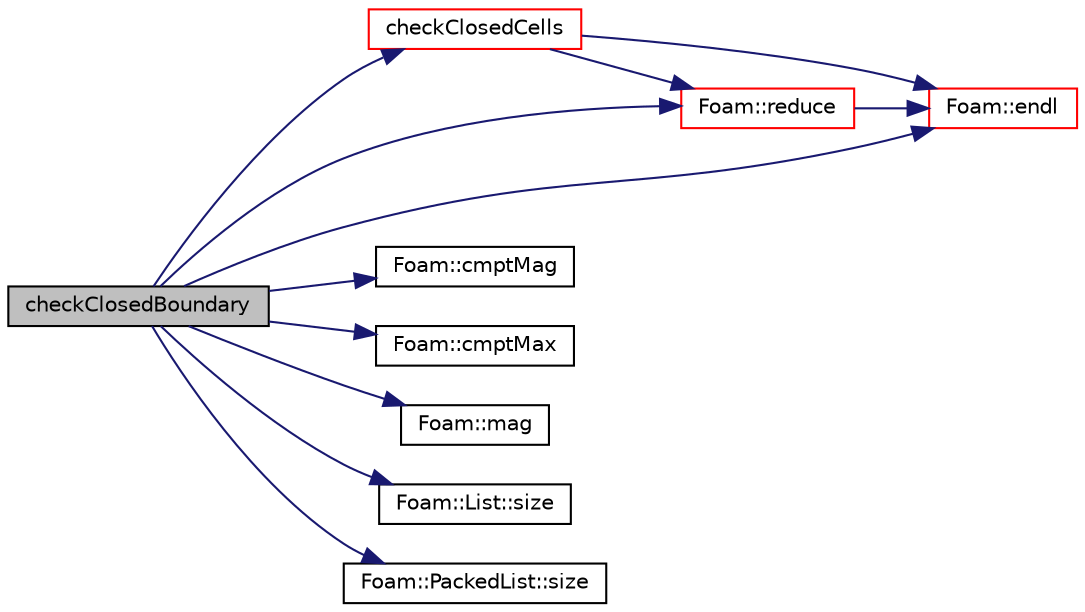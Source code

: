 digraph "checkClosedBoundary"
{
  bgcolor="transparent";
  edge [fontname="Helvetica",fontsize="10",labelfontname="Helvetica",labelfontsize="10"];
  node [fontname="Helvetica",fontsize="10",shape=record];
  rankdir="LR";
  Node9430 [label="checkClosedBoundary",height=0.2,width=0.4,color="black", fillcolor="grey75", style="filled", fontcolor="black"];
  Node9430 -> Node9431 [color="midnightblue",fontsize="10",style="solid",fontname="Helvetica"];
  Node9431 [label="checkClosedCells",height=0.2,width=0.4,color="red",URL="$a28685.html#af0e7222539cef4406854c6aca017cc11",tooltip="Check cells for closedness. "];
  Node9431 -> Node9432 [color="midnightblue",fontsize="10",style="solid",fontname="Helvetica"];
  Node9432 [label="Foam::endl",height=0.2,width=0.4,color="red",URL="$a21851.html#a2db8fe02a0d3909e9351bb4275b23ce4",tooltip="Add newline and flush stream. "];
  Node9431 -> Node9437 [color="midnightblue",fontsize="10",style="solid",fontname="Helvetica"];
  Node9437 [label="Foam::reduce",height=0.2,width=0.4,color="red",URL="$a21851.html#a7ffd6af4acc2eb9ba72ee296b5ecda23"];
  Node9437 -> Node9432 [color="midnightblue",fontsize="10",style="solid",fontname="Helvetica"];
  Node9430 -> Node9762 [color="midnightblue",fontsize="10",style="solid",fontname="Helvetica"];
  Node9762 [label="Foam::cmptMag",height=0.2,width=0.4,color="black",URL="$a21851.html#acf2383c8a0a1d5fef3eb5255b950229d"];
  Node9430 -> Node9763 [color="midnightblue",fontsize="10",style="solid",fontname="Helvetica"];
  Node9763 [label="Foam::cmptMax",height=0.2,width=0.4,color="black",URL="$a21851.html#ab0e593317f8c0ebd299809089f27b307"];
  Node9430 -> Node9432 [color="midnightblue",fontsize="10",style="solid",fontname="Helvetica"];
  Node9430 -> Node9455 [color="midnightblue",fontsize="10",style="solid",fontname="Helvetica"];
  Node9455 [label="Foam::mag",height=0.2,width=0.4,color="black",URL="$a21851.html#a929da2a3fdcf3dacbbe0487d3a330dae"];
  Node9430 -> Node9437 [color="midnightblue",fontsize="10",style="solid",fontname="Helvetica"];
  Node9430 -> Node9441 [color="midnightblue",fontsize="10",style="solid",fontname="Helvetica"];
  Node9441 [label="Foam::List::size",height=0.2,width=0.4,color="black",URL="$a26833.html#a8a5f6fa29bd4b500caf186f60245b384",tooltip="Override size to be inconsistent with allocated storage. "];
  Node9430 -> Node9764 [color="midnightblue",fontsize="10",style="solid",fontname="Helvetica"];
  Node9764 [label="Foam::PackedList::size",height=0.2,width=0.4,color="black",URL="$a27053.html#a47b3bf30da1eb3ab8076b5fbe00e0494",tooltip="Number of entries. "];
}
